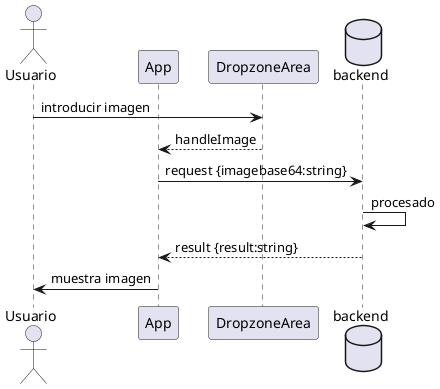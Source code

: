 @startuml sequence
actor Usuario
participant App
participant DropzoneArea
database backend

Usuario -> DropzoneArea : introducir imagen
DropzoneArea --> App : handleImage
App -> backend : request {imagebase64:string}
backend -> backend : procesado
backend --> App : result {result:string}
App -> Usuario : muestra imagen
@enduml
